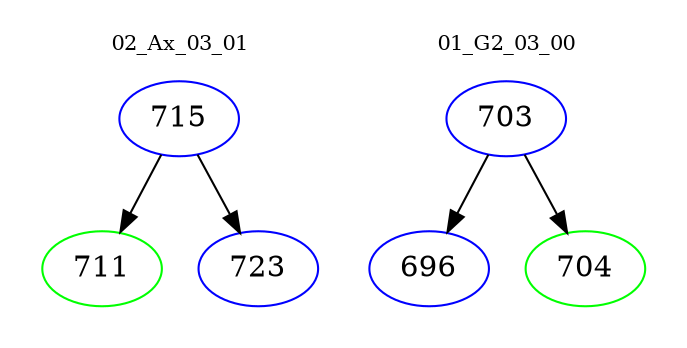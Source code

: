 digraph{
subgraph cluster_0 {
color = white
label = "02_Ax_03_01";
fontsize=10;
T0_715 [label="715", color="blue"]
T0_715 -> T0_711 [color="black"]
T0_711 [label="711", color="green"]
T0_715 -> T0_723 [color="black"]
T0_723 [label="723", color="blue"]
}
subgraph cluster_1 {
color = white
label = "01_G2_03_00";
fontsize=10;
T1_703 [label="703", color="blue"]
T1_703 -> T1_696 [color="black"]
T1_696 [label="696", color="blue"]
T1_703 -> T1_704 [color="black"]
T1_704 [label="704", color="green"]
}
}
